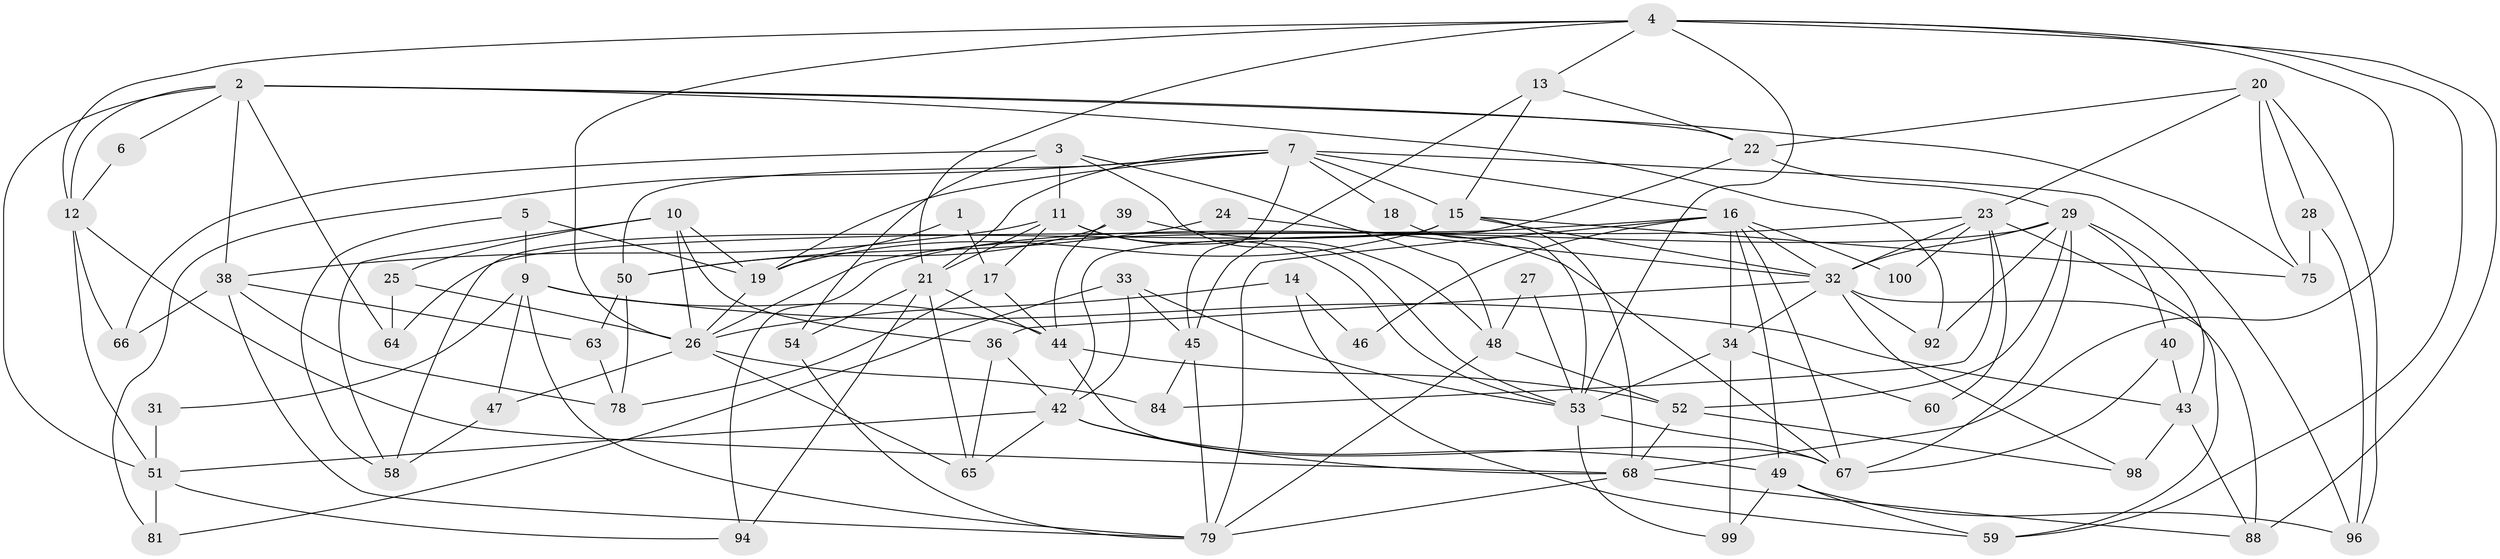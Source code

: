 // Generated by graph-tools (version 1.1) at 2025/52/02/27/25 19:52:03]
// undirected, 70 vertices, 164 edges
graph export_dot {
graph [start="1"]
  node [color=gray90,style=filled];
  1;
  2 [super="+73"];
  3;
  4 [super="+8"];
  5;
  6;
  7 [super="+62"];
  9 [super="+86"];
  10 [super="+83"];
  11 [super="+35"];
  12 [super="+71"];
  13 [super="+87"];
  14;
  15 [super="+80"];
  16 [super="+72"];
  17 [super="+97"];
  18;
  19 [super="+82"];
  20 [super="+37"];
  21 [super="+30"];
  22;
  23 [super="+74"];
  24;
  25;
  26 [super="+57"];
  27;
  28;
  29 [super="+90"];
  31;
  32 [super="+76"];
  33 [super="+41"];
  34;
  36;
  38;
  39;
  40;
  42 [super="+61"];
  43;
  44 [super="+85"];
  45;
  46;
  47;
  48 [super="+56"];
  49 [super="+89"];
  50 [super="+93"];
  51 [super="+91"];
  52 [super="+55"];
  53 [super="+77"];
  54;
  58;
  59;
  60;
  63;
  64;
  65;
  66;
  67 [super="+70"];
  68 [super="+69"];
  75;
  78;
  79 [super="+95"];
  81;
  84;
  88;
  92;
  94;
  96;
  98;
  99;
  100;
  1 -- 17;
  1 -- 19;
  2 -- 64;
  2 -- 22;
  2 -- 92;
  2 -- 51;
  2 -- 38;
  2 -- 6;
  2 -- 75;
  2 -- 12;
  3 -- 66;
  3 -- 11;
  3 -- 48;
  3 -- 53;
  3 -- 54;
  4 -- 21;
  4 -- 59;
  4 -- 68;
  4 -- 88;
  4 -- 26;
  4 -- 13;
  4 -- 12;
  4 -- 53;
  5 -- 58;
  5 -- 9;
  5 -- 19;
  6 -- 12;
  7 -- 96;
  7 -- 16;
  7 -- 18;
  7 -- 45;
  7 -- 81;
  7 -- 15;
  7 -- 19;
  7 -- 50;
  7 -- 21;
  9 -- 43;
  9 -- 31;
  9 -- 79;
  9 -- 47;
  9 -- 44;
  10 -- 26 [weight=2];
  10 -- 58;
  10 -- 19 [weight=2];
  10 -- 36;
  10 -- 25;
  11 -- 21;
  11 -- 53;
  11 -- 48;
  11 -- 17;
  11 -- 38;
  12 -- 66;
  12 -- 68;
  12 -- 51;
  13 -- 45;
  13 -- 22;
  13 -- 15;
  14 -- 59;
  14 -- 46;
  14 -- 26;
  15 -- 68;
  15 -- 32;
  15 -- 58;
  15 -- 75;
  15 -- 19;
  16 -- 49;
  16 -- 34;
  16 -- 100;
  16 -- 32;
  16 -- 64;
  16 -- 46;
  16 -- 79;
  16 -- 67;
  17 -- 44;
  17 -- 78;
  18 -- 53;
  19 -- 26;
  20 -- 22;
  20 -- 96;
  20 -- 75;
  20 -- 28;
  20 -- 23;
  21 -- 44;
  21 -- 54;
  21 -- 65;
  21 -- 94;
  22 -- 29;
  22 -- 42;
  23 -- 32;
  23 -- 60;
  23 -- 100;
  23 -- 84;
  23 -- 26;
  23 -- 59;
  24 -- 50;
  24 -- 32;
  25 -- 26;
  25 -- 64;
  26 -- 47;
  26 -- 84;
  26 -- 65;
  27 -- 53;
  27 -- 48;
  28 -- 75;
  28 -- 96;
  29 -- 92;
  29 -- 43;
  29 -- 94;
  29 -- 67;
  29 -- 40;
  29 -- 32;
  29 -- 52;
  31 -- 51;
  32 -- 34;
  32 -- 88;
  32 -- 92;
  32 -- 98;
  32 -- 36;
  33 -- 53;
  33 -- 81;
  33 -- 42;
  33 -- 45;
  34 -- 53;
  34 -- 60;
  34 -- 99;
  36 -- 42;
  36 -- 65;
  38 -- 79;
  38 -- 63;
  38 -- 66;
  38 -- 78;
  39 -- 44;
  39 -- 50;
  39 -- 67;
  40 -- 43;
  40 -- 67;
  42 -- 68;
  42 -- 49;
  42 -- 65;
  42 -- 51;
  43 -- 88;
  43 -- 98;
  44 -- 67;
  44 -- 52;
  45 -- 84;
  45 -- 79;
  47 -- 58;
  48 -- 52;
  48 -- 79;
  49 -- 96;
  49 -- 99;
  49 -- 59;
  50 -- 63;
  50 -- 78;
  51 -- 94;
  51 -- 81;
  52 -- 98;
  52 -- 68;
  53 -- 99;
  53 -- 67;
  54 -- 79;
  63 -- 78;
  68 -- 88;
  68 -- 79;
}
